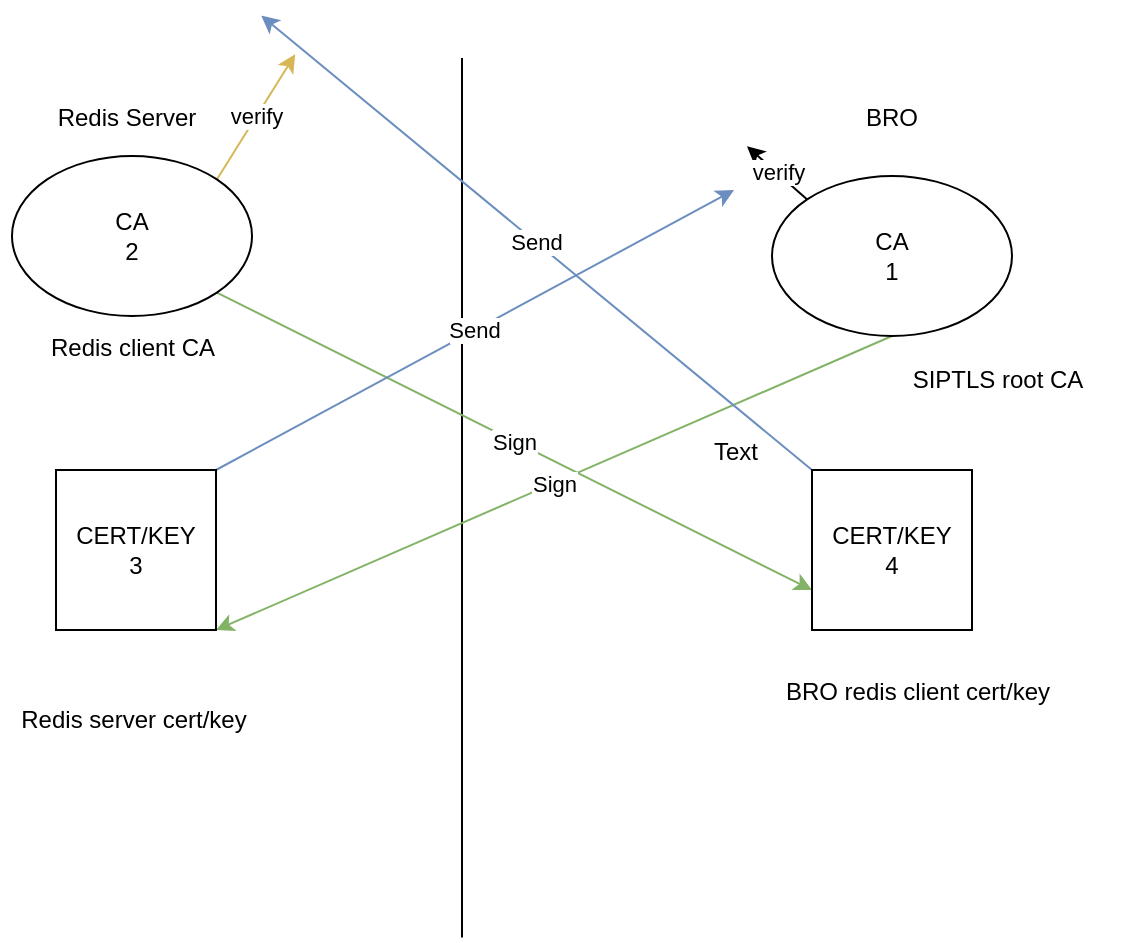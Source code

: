 <mxfile version="14.6.13" type="github">
  <diagram id="l7PFtfumoxPkuhnsnmIQ" name="Page-1">
    <mxGraphModel dx="1052" dy="471" grid="0" gridSize="10" guides="1" tooltips="1" connect="1" arrows="1" fold="1" page="0" pageScale="1" pageWidth="827" pageHeight="1169" math="0" shadow="0">
      <root>
        <mxCell id="0" />
        <mxCell id="1" parent="0" />
        <mxCell id="LxnaGPt1bvhv4ZgwgLPh-1" value="" style="endArrow=none;html=1;" edge="1" parent="1">
          <mxGeometry width="50" height="50" relative="1" as="geometry">
            <mxPoint x="466" y="503.807" as="sourcePoint" />
            <mxPoint x="466" y="64" as="targetPoint" />
          </mxGeometry>
        </mxCell>
        <mxCell id="LxnaGPt1bvhv4ZgwgLPh-2" value="Redis Server" style="text;html=1;strokeColor=none;fillColor=none;align=center;verticalAlign=middle;whiteSpace=wrap;rounded=0;" vertex="1" parent="1">
          <mxGeometry x="236" y="84" width="125" height="20" as="geometry" />
        </mxCell>
        <mxCell id="LxnaGPt1bvhv4ZgwgLPh-3" value="BRO" style="text;html=1;strokeColor=none;fillColor=none;align=center;verticalAlign=middle;whiteSpace=wrap;rounded=0;" vertex="1" parent="1">
          <mxGeometry x="661" y="84" width="40" height="20" as="geometry" />
        </mxCell>
        <mxCell id="LxnaGPt1bvhv4ZgwgLPh-15" value="Sign" style="rounded=0;orthogonalLoop=1;jettySize=auto;html=1;exitX=1;exitY=1;exitDx=0;exitDy=0;entryX=0;entryY=0.75;entryDx=0;entryDy=0;fillColor=#d5e8d4;strokeColor=#82b366;" edge="1" parent="1" source="LxnaGPt1bvhv4ZgwgLPh-4" target="LxnaGPt1bvhv4ZgwgLPh-9">
          <mxGeometry relative="1" as="geometry" />
        </mxCell>
        <mxCell id="LxnaGPt1bvhv4ZgwgLPh-19" value="verify" style="edgeStyle=none;rounded=0;orthogonalLoop=1;jettySize=auto;html=1;exitX=1;exitY=0;exitDx=0;exitDy=0;fillColor=#fff2cc;strokeColor=#d6b656;" edge="1" parent="1" source="LxnaGPt1bvhv4ZgwgLPh-4">
          <mxGeometry relative="1" as="geometry">
            <mxPoint x="382.588" y="62.181" as="targetPoint" />
          </mxGeometry>
        </mxCell>
        <mxCell id="LxnaGPt1bvhv4ZgwgLPh-4" value="CA&lt;br&gt;2" style="ellipse;whiteSpace=wrap;html=1;" vertex="1" parent="1">
          <mxGeometry x="241" y="113" width="120" height="80" as="geometry" />
        </mxCell>
        <mxCell id="LxnaGPt1bvhv4ZgwgLPh-16" value="Sign" style="edgeStyle=none;rounded=0;orthogonalLoop=1;jettySize=auto;html=1;exitX=0.5;exitY=1;exitDx=0;exitDy=0;entryX=1;entryY=1;entryDx=0;entryDy=0;fillColor=#d5e8d4;strokeColor=#82b366;" edge="1" parent="1" source="LxnaGPt1bvhv4ZgwgLPh-7" target="LxnaGPt1bvhv4ZgwgLPh-8">
          <mxGeometry relative="1" as="geometry" />
        </mxCell>
        <mxCell id="LxnaGPt1bvhv4ZgwgLPh-20" value="verify" style="edgeStyle=none;rounded=0;orthogonalLoop=1;jettySize=auto;html=1;exitX=0;exitY=0;exitDx=0;exitDy=0;" edge="1" parent="1" source="LxnaGPt1bvhv4ZgwgLPh-7">
          <mxGeometry relative="1" as="geometry">
            <mxPoint x="608.471" y="108.164" as="targetPoint" />
          </mxGeometry>
        </mxCell>
        <mxCell id="LxnaGPt1bvhv4ZgwgLPh-7" value="CA&lt;br&gt;1" style="ellipse;whiteSpace=wrap;html=1;" vertex="1" parent="1">
          <mxGeometry x="621" y="123" width="120" height="80" as="geometry" />
        </mxCell>
        <mxCell id="LxnaGPt1bvhv4ZgwgLPh-17" value="Send" style="edgeStyle=none;rounded=0;orthogonalLoop=1;jettySize=auto;html=1;exitX=1;exitY=0;exitDx=0;exitDy=0;fillColor=#dae8fc;strokeColor=#6c8ebf;" edge="1" parent="1" source="LxnaGPt1bvhv4ZgwgLPh-8">
          <mxGeometry relative="1" as="geometry">
            <mxPoint x="602" y="130" as="targetPoint" />
          </mxGeometry>
        </mxCell>
        <mxCell id="LxnaGPt1bvhv4ZgwgLPh-8" value="CERT/KEY&lt;br&gt;3" style="whiteSpace=wrap;html=1;aspect=fixed;" vertex="1" parent="1">
          <mxGeometry x="263" y="270" width="80" height="80" as="geometry" />
        </mxCell>
        <mxCell id="LxnaGPt1bvhv4ZgwgLPh-18" value="Send" style="edgeStyle=none;rounded=0;orthogonalLoop=1;jettySize=auto;html=1;exitX=0;exitY=0;exitDx=0;exitDy=0;fillColor=#dae8fc;strokeColor=#6c8ebf;" edge="1" parent="1" source="LxnaGPt1bvhv4ZgwgLPh-9">
          <mxGeometry relative="1" as="geometry">
            <mxPoint x="365.647" y="42.819" as="targetPoint" />
          </mxGeometry>
        </mxCell>
        <mxCell id="LxnaGPt1bvhv4ZgwgLPh-9" value="CERT/KEY&lt;br&gt;4" style="whiteSpace=wrap;html=1;aspect=fixed;" vertex="1" parent="1">
          <mxGeometry x="641" y="270" width="80" height="80" as="geometry" />
        </mxCell>
        <mxCell id="LxnaGPt1bvhv4ZgwgLPh-21" value="Redis client CA" style="text;html=1;strokeColor=none;fillColor=none;align=center;verticalAlign=middle;whiteSpace=wrap;rounded=0;" vertex="1" parent="1">
          <mxGeometry x="243.5" y="199" width="115" height="20" as="geometry" />
        </mxCell>
        <mxCell id="LxnaGPt1bvhv4ZgwgLPh-22" value="SIPTLS root CA" style="text;html=1;strokeColor=none;fillColor=none;align=center;verticalAlign=middle;whiteSpace=wrap;rounded=0;" vertex="1" parent="1">
          <mxGeometry x="661" y="215" width="146" height="20" as="geometry" />
        </mxCell>
        <mxCell id="LxnaGPt1bvhv4ZgwgLPh-23" value="Redis server cert/key" style="text;html=1;strokeColor=none;fillColor=none;align=center;verticalAlign=middle;whiteSpace=wrap;rounded=0;" vertex="1" parent="1">
          <mxGeometry x="235" y="375" width="134" height="39" as="geometry" />
        </mxCell>
        <mxCell id="LxnaGPt1bvhv4ZgwgLPh-24" value="Text" style="text;html=1;strokeColor=none;fillColor=none;align=center;verticalAlign=middle;whiteSpace=wrap;rounded=0;" vertex="1" parent="1">
          <mxGeometry x="583" y="251" width="40" height="20" as="geometry" />
        </mxCell>
        <mxCell id="LxnaGPt1bvhv4ZgwgLPh-25" value="BRO redis client cert/key" style="text;html=1;strokeColor=none;fillColor=none;align=center;verticalAlign=middle;whiteSpace=wrap;rounded=0;" vertex="1" parent="1">
          <mxGeometry x="621" y="358" width="146" height="45" as="geometry" />
        </mxCell>
      </root>
    </mxGraphModel>
  </diagram>
</mxfile>
